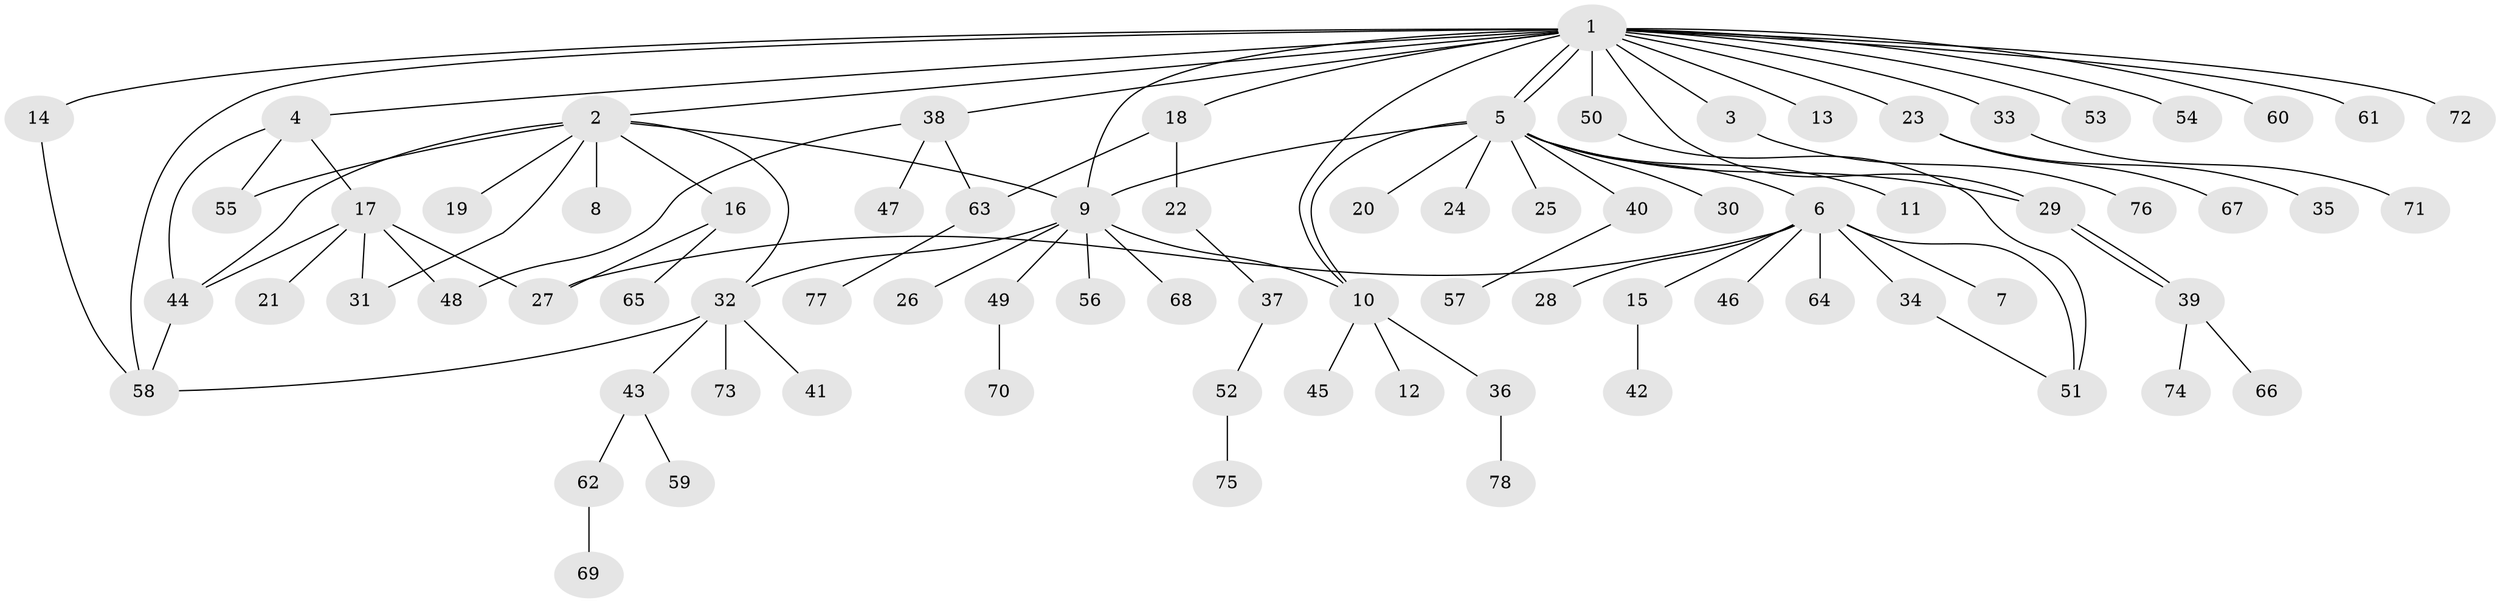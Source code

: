 // Generated by graph-tools (version 1.1) at 2025/26/03/09/25 03:26:00]
// undirected, 78 vertices, 98 edges
graph export_dot {
graph [start="1"]
  node [color=gray90,style=filled];
  1;
  2;
  3;
  4;
  5;
  6;
  7;
  8;
  9;
  10;
  11;
  12;
  13;
  14;
  15;
  16;
  17;
  18;
  19;
  20;
  21;
  22;
  23;
  24;
  25;
  26;
  27;
  28;
  29;
  30;
  31;
  32;
  33;
  34;
  35;
  36;
  37;
  38;
  39;
  40;
  41;
  42;
  43;
  44;
  45;
  46;
  47;
  48;
  49;
  50;
  51;
  52;
  53;
  54;
  55;
  56;
  57;
  58;
  59;
  60;
  61;
  62;
  63;
  64;
  65;
  66;
  67;
  68;
  69;
  70;
  71;
  72;
  73;
  74;
  75;
  76;
  77;
  78;
  1 -- 2;
  1 -- 3;
  1 -- 4;
  1 -- 5;
  1 -- 5;
  1 -- 9;
  1 -- 10;
  1 -- 13;
  1 -- 14;
  1 -- 18;
  1 -- 23;
  1 -- 29;
  1 -- 33;
  1 -- 38;
  1 -- 50;
  1 -- 53;
  1 -- 54;
  1 -- 58;
  1 -- 60;
  1 -- 61;
  1 -- 72;
  2 -- 8;
  2 -- 9;
  2 -- 16;
  2 -- 19;
  2 -- 31;
  2 -- 32;
  2 -- 44;
  2 -- 55;
  3 -- 76;
  4 -- 17;
  4 -- 44;
  4 -- 55;
  5 -- 6;
  5 -- 9;
  5 -- 10;
  5 -- 11;
  5 -- 20;
  5 -- 24;
  5 -- 25;
  5 -- 29;
  5 -- 30;
  5 -- 40;
  6 -- 7;
  6 -- 15;
  6 -- 27;
  6 -- 28;
  6 -- 34;
  6 -- 46;
  6 -- 51;
  6 -- 64;
  9 -- 10;
  9 -- 26;
  9 -- 32;
  9 -- 49;
  9 -- 56;
  9 -- 68;
  10 -- 12;
  10 -- 36;
  10 -- 45;
  14 -- 58;
  15 -- 42;
  16 -- 27;
  16 -- 65;
  17 -- 21;
  17 -- 27;
  17 -- 31;
  17 -- 44;
  17 -- 48;
  18 -- 22;
  18 -- 63;
  22 -- 37;
  23 -- 35;
  23 -- 67;
  29 -- 39;
  29 -- 39;
  32 -- 41;
  32 -- 43;
  32 -- 58;
  32 -- 73;
  33 -- 71;
  34 -- 51;
  36 -- 78;
  37 -- 52;
  38 -- 47;
  38 -- 48;
  38 -- 63;
  39 -- 66;
  39 -- 74;
  40 -- 57;
  43 -- 59;
  43 -- 62;
  44 -- 58;
  49 -- 70;
  50 -- 51;
  52 -- 75;
  62 -- 69;
  63 -- 77;
}
